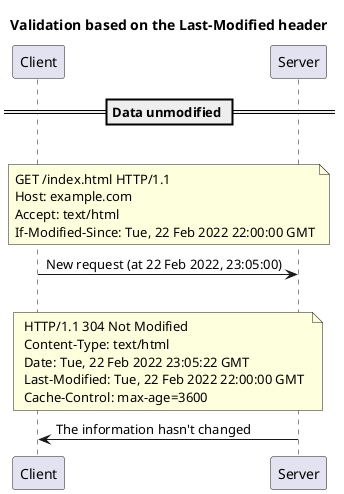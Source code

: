 @startuml

title "Validation based on the Last-Modified header"

participant Client
participant Server

== Data unmodified ==

|||

note over Client, Server
GET /index.html HTTP/1.1
Host: example.com
Accept: text/html
If-Modified-Since: Tue, 22 Feb 2022 22:00:00 GMT
end note
Client -> Server: New request (at 22 Feb 2022, 23:05:00)

|||

note over Client, Server
HTTP/1.1 304 Not Modified
Content-Type: text/html
Date: Tue, 22 Feb 2022 23:05:22 GMT
Last-Modified: Tue, 22 Feb 2022 22:00:00 GMT
Cache-Control: max-age=3600
end note
Server -> Client: The information hasn't changed

@enduml
